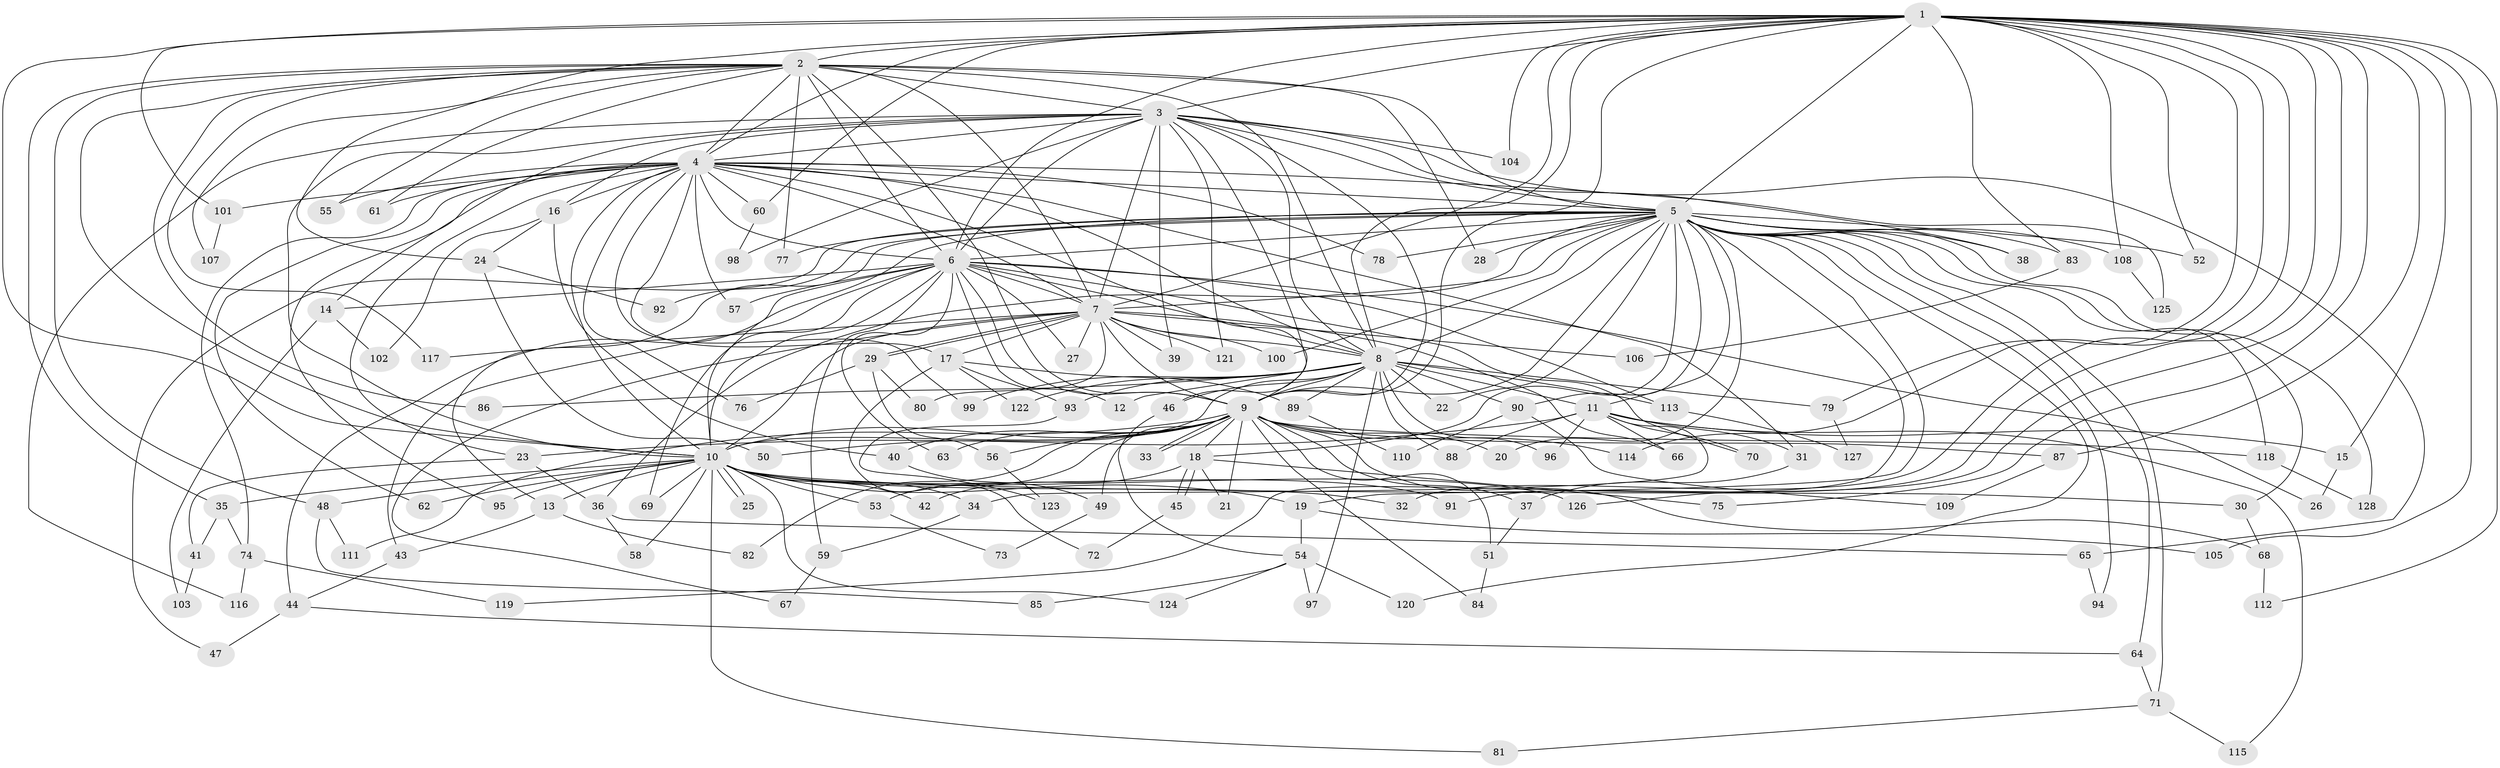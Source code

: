 // Generated by graph-tools (version 1.1) at 2025/13/03/09/25 04:13:58]
// undirected, 128 vertices, 281 edges
graph export_dot {
graph [start="1"]
  node [color=gray90,style=filled];
  1;
  2;
  3;
  4;
  5;
  6;
  7;
  8;
  9;
  10;
  11;
  12;
  13;
  14;
  15;
  16;
  17;
  18;
  19;
  20;
  21;
  22;
  23;
  24;
  25;
  26;
  27;
  28;
  29;
  30;
  31;
  32;
  33;
  34;
  35;
  36;
  37;
  38;
  39;
  40;
  41;
  42;
  43;
  44;
  45;
  46;
  47;
  48;
  49;
  50;
  51;
  52;
  53;
  54;
  55;
  56;
  57;
  58;
  59;
  60;
  61;
  62;
  63;
  64;
  65;
  66;
  67;
  68;
  69;
  70;
  71;
  72;
  73;
  74;
  75;
  76;
  77;
  78;
  79;
  80;
  81;
  82;
  83;
  84;
  85;
  86;
  87;
  88;
  89;
  90;
  91;
  92;
  93;
  94;
  95;
  96;
  97;
  98;
  99;
  100;
  101;
  102;
  103;
  104;
  105;
  106;
  107;
  108;
  109;
  110;
  111;
  112;
  113;
  114;
  115;
  116;
  117;
  118;
  119;
  120;
  121;
  122;
  123;
  124;
  125;
  126;
  127;
  128;
  1 -- 2;
  1 -- 3;
  1 -- 4;
  1 -- 5;
  1 -- 6;
  1 -- 7;
  1 -- 8;
  1 -- 9;
  1 -- 10;
  1 -- 15;
  1 -- 24;
  1 -- 32;
  1 -- 52;
  1 -- 60;
  1 -- 75;
  1 -- 79;
  1 -- 83;
  1 -- 87;
  1 -- 91;
  1 -- 101;
  1 -- 104;
  1 -- 105;
  1 -- 108;
  1 -- 112;
  1 -- 114;
  1 -- 126;
  2 -- 3;
  2 -- 4;
  2 -- 5;
  2 -- 6;
  2 -- 7;
  2 -- 8;
  2 -- 9;
  2 -- 10;
  2 -- 28;
  2 -- 35;
  2 -- 48;
  2 -- 55;
  2 -- 61;
  2 -- 77;
  2 -- 86;
  2 -- 107;
  2 -- 117;
  3 -- 4;
  3 -- 5;
  3 -- 6;
  3 -- 7;
  3 -- 8;
  3 -- 9;
  3 -- 10;
  3 -- 14;
  3 -- 16;
  3 -- 38;
  3 -- 39;
  3 -- 46;
  3 -- 65;
  3 -- 98;
  3 -- 104;
  3 -- 116;
  3 -- 121;
  4 -- 5;
  4 -- 6;
  4 -- 7;
  4 -- 8;
  4 -- 9;
  4 -- 10;
  4 -- 16;
  4 -- 17;
  4 -- 23;
  4 -- 31;
  4 -- 55;
  4 -- 57;
  4 -- 60;
  4 -- 61;
  4 -- 62;
  4 -- 74;
  4 -- 76;
  4 -- 78;
  4 -- 95;
  4 -- 99;
  4 -- 101;
  4 -- 125;
  5 -- 6;
  5 -- 7;
  5 -- 8;
  5 -- 9;
  5 -- 10;
  5 -- 11;
  5 -- 13;
  5 -- 18;
  5 -- 19;
  5 -- 20;
  5 -- 22;
  5 -- 28;
  5 -- 30;
  5 -- 36;
  5 -- 38;
  5 -- 47;
  5 -- 52;
  5 -- 64;
  5 -- 71;
  5 -- 77;
  5 -- 78;
  5 -- 83;
  5 -- 90;
  5 -- 92;
  5 -- 94;
  5 -- 100;
  5 -- 108;
  5 -- 118;
  5 -- 119;
  5 -- 120;
  5 -- 128;
  6 -- 7;
  6 -- 8;
  6 -- 9;
  6 -- 10;
  6 -- 12;
  6 -- 14;
  6 -- 26;
  6 -- 27;
  6 -- 43;
  6 -- 44;
  6 -- 57;
  6 -- 59;
  6 -- 63;
  6 -- 69;
  6 -- 70;
  6 -- 113;
  7 -- 8;
  7 -- 9;
  7 -- 10;
  7 -- 17;
  7 -- 27;
  7 -- 29;
  7 -- 29;
  7 -- 39;
  7 -- 66;
  7 -- 67;
  7 -- 80;
  7 -- 100;
  7 -- 106;
  7 -- 117;
  7 -- 121;
  8 -- 9;
  8 -- 10;
  8 -- 11;
  8 -- 12;
  8 -- 22;
  8 -- 46;
  8 -- 79;
  8 -- 86;
  8 -- 88;
  8 -- 89;
  8 -- 90;
  8 -- 93;
  8 -- 96;
  8 -- 97;
  8 -- 99;
  8 -- 113;
  8 -- 122;
  9 -- 10;
  9 -- 18;
  9 -- 20;
  9 -- 21;
  9 -- 33;
  9 -- 33;
  9 -- 37;
  9 -- 40;
  9 -- 49;
  9 -- 50;
  9 -- 51;
  9 -- 53;
  9 -- 56;
  9 -- 63;
  9 -- 68;
  9 -- 82;
  9 -- 84;
  9 -- 87;
  9 -- 111;
  9 -- 114;
  9 -- 118;
  10 -- 13;
  10 -- 19;
  10 -- 25;
  10 -- 25;
  10 -- 30;
  10 -- 32;
  10 -- 34;
  10 -- 35;
  10 -- 42;
  10 -- 48;
  10 -- 53;
  10 -- 58;
  10 -- 62;
  10 -- 69;
  10 -- 81;
  10 -- 91;
  10 -- 95;
  10 -- 124;
  10 -- 126;
  11 -- 15;
  11 -- 23;
  11 -- 31;
  11 -- 34;
  11 -- 66;
  11 -- 70;
  11 -- 88;
  11 -- 96;
  11 -- 115;
  13 -- 43;
  13 -- 82;
  14 -- 102;
  14 -- 103;
  15 -- 26;
  16 -- 24;
  16 -- 40;
  16 -- 102;
  17 -- 72;
  17 -- 89;
  17 -- 93;
  17 -- 122;
  18 -- 21;
  18 -- 42;
  18 -- 45;
  18 -- 45;
  18 -- 75;
  19 -- 54;
  19 -- 105;
  23 -- 36;
  23 -- 41;
  24 -- 50;
  24 -- 92;
  29 -- 56;
  29 -- 76;
  29 -- 80;
  30 -- 68;
  31 -- 37;
  34 -- 59;
  35 -- 41;
  35 -- 74;
  36 -- 58;
  36 -- 65;
  37 -- 51;
  40 -- 49;
  41 -- 103;
  43 -- 44;
  44 -- 47;
  44 -- 64;
  45 -- 72;
  46 -- 54;
  48 -- 85;
  48 -- 111;
  49 -- 73;
  51 -- 84;
  53 -- 73;
  54 -- 85;
  54 -- 97;
  54 -- 120;
  54 -- 124;
  56 -- 123;
  59 -- 67;
  60 -- 98;
  64 -- 71;
  65 -- 94;
  68 -- 112;
  71 -- 81;
  71 -- 115;
  74 -- 116;
  74 -- 119;
  79 -- 127;
  83 -- 106;
  87 -- 109;
  89 -- 110;
  90 -- 109;
  90 -- 110;
  93 -- 123;
  101 -- 107;
  108 -- 125;
  113 -- 127;
  118 -- 128;
}
